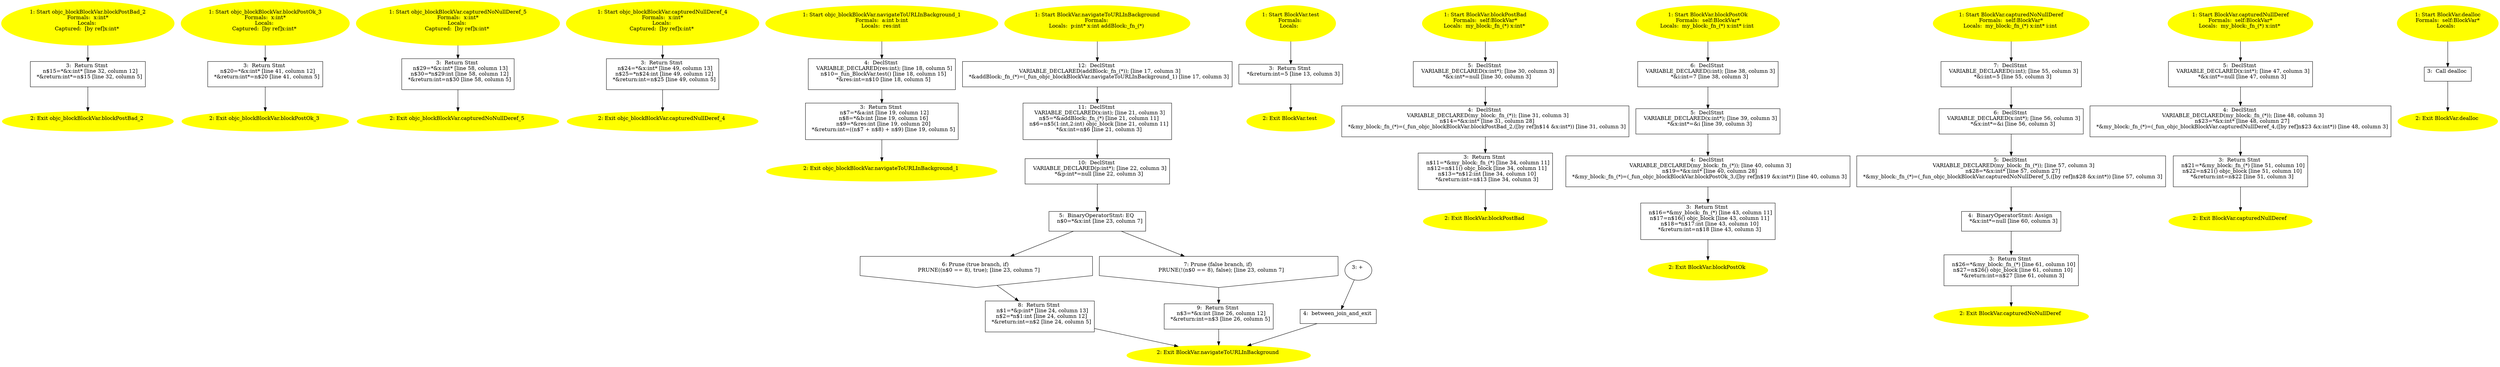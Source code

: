 /* @generated */
digraph cfg {
"objc_blockBlockVar.blockPostBad_2.9b5fc6c216acf1eebade4e80598bd292_1" [label="1: Start objc_blockBlockVar.blockPostBad_2\nFormals:  x:int*\nLocals: \nCaptured:  [by ref]x:int* \n  " color=yellow style=filled]
	

	 "objc_blockBlockVar.blockPostBad_2.9b5fc6c216acf1eebade4e80598bd292_1" -> "objc_blockBlockVar.blockPostBad_2.9b5fc6c216acf1eebade4e80598bd292_3" ;
"objc_blockBlockVar.blockPostBad_2.9b5fc6c216acf1eebade4e80598bd292_2" [label="2: Exit objc_blockBlockVar.blockPostBad_2 \n  " color=yellow style=filled]
	

"objc_blockBlockVar.blockPostBad_2.9b5fc6c216acf1eebade4e80598bd292_3" [label="3:  Return Stmt \n   n$15=*&x:int* [line 32, column 12]\n  *&return:int*=n$15 [line 32, column 5]\n " shape="box"]
	

	 "objc_blockBlockVar.blockPostBad_2.9b5fc6c216acf1eebade4e80598bd292_3" -> "objc_blockBlockVar.blockPostBad_2.9b5fc6c216acf1eebade4e80598bd292_2" ;
"objc_blockBlockVar.blockPostOk_3.860b502fd4305d26ee26104b0e266b62_1" [label="1: Start objc_blockBlockVar.blockPostOk_3\nFormals:  x:int*\nLocals: \nCaptured:  [by ref]x:int* \n  " color=yellow style=filled]
	

	 "objc_blockBlockVar.blockPostOk_3.860b502fd4305d26ee26104b0e266b62_1" -> "objc_blockBlockVar.blockPostOk_3.860b502fd4305d26ee26104b0e266b62_3" ;
"objc_blockBlockVar.blockPostOk_3.860b502fd4305d26ee26104b0e266b62_2" [label="2: Exit objc_blockBlockVar.blockPostOk_3 \n  " color=yellow style=filled]
	

"objc_blockBlockVar.blockPostOk_3.860b502fd4305d26ee26104b0e266b62_3" [label="3:  Return Stmt \n   n$20=*&x:int* [line 41, column 12]\n  *&return:int*=n$20 [line 41, column 5]\n " shape="box"]
	

	 "objc_blockBlockVar.blockPostOk_3.860b502fd4305d26ee26104b0e266b62_3" -> "objc_blockBlockVar.blockPostOk_3.860b502fd4305d26ee26104b0e266b62_2" ;
"objc_blockBlockVar.capturedNoNullDeref_5.05728b28cff98ce99554f69b47154636_1" [label="1: Start objc_blockBlockVar.capturedNoNullDeref_5\nFormals:  x:int*\nLocals: \nCaptured:  [by ref]x:int* \n  " color=yellow style=filled]
	

	 "objc_blockBlockVar.capturedNoNullDeref_5.05728b28cff98ce99554f69b47154636_1" -> "objc_blockBlockVar.capturedNoNullDeref_5.05728b28cff98ce99554f69b47154636_3" ;
"objc_blockBlockVar.capturedNoNullDeref_5.05728b28cff98ce99554f69b47154636_2" [label="2: Exit objc_blockBlockVar.capturedNoNullDeref_5 \n  " color=yellow style=filled]
	

"objc_blockBlockVar.capturedNoNullDeref_5.05728b28cff98ce99554f69b47154636_3" [label="3:  Return Stmt \n   n$29=*&x:int* [line 58, column 13]\n  n$30=*n$29:int [line 58, column 12]\n  *&return:int=n$30 [line 58, column 5]\n " shape="box"]
	

	 "objc_blockBlockVar.capturedNoNullDeref_5.05728b28cff98ce99554f69b47154636_3" -> "objc_blockBlockVar.capturedNoNullDeref_5.05728b28cff98ce99554f69b47154636_2" ;
"objc_blockBlockVar.capturedNullDeref_4.b2398d8a441f4c0e3ff276c92e1e2c2b_1" [label="1: Start objc_blockBlockVar.capturedNullDeref_4\nFormals:  x:int*\nLocals: \nCaptured:  [by ref]x:int* \n  " color=yellow style=filled]
	

	 "objc_blockBlockVar.capturedNullDeref_4.b2398d8a441f4c0e3ff276c92e1e2c2b_1" -> "objc_blockBlockVar.capturedNullDeref_4.b2398d8a441f4c0e3ff276c92e1e2c2b_3" ;
"objc_blockBlockVar.capturedNullDeref_4.b2398d8a441f4c0e3ff276c92e1e2c2b_2" [label="2: Exit objc_blockBlockVar.capturedNullDeref_4 \n  " color=yellow style=filled]
	

"objc_blockBlockVar.capturedNullDeref_4.b2398d8a441f4c0e3ff276c92e1e2c2b_3" [label="3:  Return Stmt \n   n$24=*&x:int* [line 49, column 13]\n  n$25=*n$24:int [line 49, column 12]\n  *&return:int=n$25 [line 49, column 5]\n " shape="box"]
	

	 "objc_blockBlockVar.capturedNullDeref_4.b2398d8a441f4c0e3ff276c92e1e2c2b_3" -> "objc_blockBlockVar.capturedNullDeref_4.b2398d8a441f4c0e3ff276c92e1e2c2b_2" ;
"objc_blockBlockVar.navigateToURLInBackground_1.a224aadacfbc237765d8a94e021a1593_1" [label="1: Start objc_blockBlockVar.navigateToURLInBackground_1\nFormals:  a:int b:int\nLocals:  res:int \n  " color=yellow style=filled]
	

	 "objc_blockBlockVar.navigateToURLInBackground_1.a224aadacfbc237765d8a94e021a1593_1" -> "objc_blockBlockVar.navigateToURLInBackground_1.a224aadacfbc237765d8a94e021a1593_4" ;
"objc_blockBlockVar.navigateToURLInBackground_1.a224aadacfbc237765d8a94e021a1593_2" [label="2: Exit objc_blockBlockVar.navigateToURLInBackground_1 \n  " color=yellow style=filled]
	

"objc_blockBlockVar.navigateToURLInBackground_1.a224aadacfbc237765d8a94e021a1593_3" [label="3:  Return Stmt \n   n$7=*&a:int [line 19, column 12]\n  n$8=*&b:int [line 19, column 16]\n  n$9=*&res:int [line 19, column 20]\n  *&return:int=((n$7 + n$8) + n$9) [line 19, column 5]\n " shape="box"]
	

	 "objc_blockBlockVar.navigateToURLInBackground_1.a224aadacfbc237765d8a94e021a1593_3" -> "objc_blockBlockVar.navigateToURLInBackground_1.a224aadacfbc237765d8a94e021a1593_2" ;
"objc_blockBlockVar.navigateToURLInBackground_1.a224aadacfbc237765d8a94e021a1593_4" [label="4:  DeclStmt \n   VARIABLE_DECLARED(res:int); [line 18, column 5]\n  n$10=_fun_BlockVar.test() [line 18, column 15]\n  *&res:int=n$10 [line 18, column 5]\n " shape="box"]
	

	 "objc_blockBlockVar.navigateToURLInBackground_1.a224aadacfbc237765d8a94e021a1593_4" -> "objc_blockBlockVar.navigateToURLInBackground_1.a224aadacfbc237765d8a94e021a1593_3" ;
"navigateToURLInBackground#BlockVar#class.f4e64a7a224e4dae5096c3b731a4233e_1" [label="1: Start BlockVar.navigateToURLInBackground\nFormals: \nLocals:  p:int* x:int addBlock:_fn_(*) \n  " color=yellow style=filled]
	

	 "navigateToURLInBackground#BlockVar#class.f4e64a7a224e4dae5096c3b731a4233e_1" -> "navigateToURLInBackground#BlockVar#class.f4e64a7a224e4dae5096c3b731a4233e_12" ;
"navigateToURLInBackground#BlockVar#class.f4e64a7a224e4dae5096c3b731a4233e_2" [label="2: Exit BlockVar.navigateToURLInBackground \n  " color=yellow style=filled]
	

"navigateToURLInBackground#BlockVar#class.f4e64a7a224e4dae5096c3b731a4233e_3" [label="3: + \n  " ]
	

	 "navigateToURLInBackground#BlockVar#class.f4e64a7a224e4dae5096c3b731a4233e_3" -> "navigateToURLInBackground#BlockVar#class.f4e64a7a224e4dae5096c3b731a4233e_4" ;
"navigateToURLInBackground#BlockVar#class.f4e64a7a224e4dae5096c3b731a4233e_4" [label="4:  between_join_and_exit \n  " shape="box"]
	

	 "navigateToURLInBackground#BlockVar#class.f4e64a7a224e4dae5096c3b731a4233e_4" -> "navigateToURLInBackground#BlockVar#class.f4e64a7a224e4dae5096c3b731a4233e_2" ;
"navigateToURLInBackground#BlockVar#class.f4e64a7a224e4dae5096c3b731a4233e_5" [label="5:  BinaryOperatorStmt: EQ \n   n$0=*&x:int [line 23, column 7]\n " shape="box"]
	

	 "navigateToURLInBackground#BlockVar#class.f4e64a7a224e4dae5096c3b731a4233e_5" -> "navigateToURLInBackground#BlockVar#class.f4e64a7a224e4dae5096c3b731a4233e_6" ;
	 "navigateToURLInBackground#BlockVar#class.f4e64a7a224e4dae5096c3b731a4233e_5" -> "navigateToURLInBackground#BlockVar#class.f4e64a7a224e4dae5096c3b731a4233e_7" ;
"navigateToURLInBackground#BlockVar#class.f4e64a7a224e4dae5096c3b731a4233e_6" [label="6: Prune (true branch, if) \n   PRUNE((n$0 == 8), true); [line 23, column 7]\n " shape="invhouse"]
	

	 "navigateToURLInBackground#BlockVar#class.f4e64a7a224e4dae5096c3b731a4233e_6" -> "navigateToURLInBackground#BlockVar#class.f4e64a7a224e4dae5096c3b731a4233e_8" ;
"navigateToURLInBackground#BlockVar#class.f4e64a7a224e4dae5096c3b731a4233e_7" [label="7: Prune (false branch, if) \n   PRUNE(!(n$0 == 8), false); [line 23, column 7]\n " shape="invhouse"]
	

	 "navigateToURLInBackground#BlockVar#class.f4e64a7a224e4dae5096c3b731a4233e_7" -> "navigateToURLInBackground#BlockVar#class.f4e64a7a224e4dae5096c3b731a4233e_9" ;
"navigateToURLInBackground#BlockVar#class.f4e64a7a224e4dae5096c3b731a4233e_8" [label="8:  Return Stmt \n   n$1=*&p:int* [line 24, column 13]\n  n$2=*n$1:int [line 24, column 12]\n  *&return:int=n$2 [line 24, column 5]\n " shape="box"]
	

	 "navigateToURLInBackground#BlockVar#class.f4e64a7a224e4dae5096c3b731a4233e_8" -> "navigateToURLInBackground#BlockVar#class.f4e64a7a224e4dae5096c3b731a4233e_2" ;
"navigateToURLInBackground#BlockVar#class.f4e64a7a224e4dae5096c3b731a4233e_9" [label="9:  Return Stmt \n   n$3=*&x:int [line 26, column 12]\n  *&return:int=n$3 [line 26, column 5]\n " shape="box"]
	

	 "navigateToURLInBackground#BlockVar#class.f4e64a7a224e4dae5096c3b731a4233e_9" -> "navigateToURLInBackground#BlockVar#class.f4e64a7a224e4dae5096c3b731a4233e_2" ;
"navigateToURLInBackground#BlockVar#class.f4e64a7a224e4dae5096c3b731a4233e_10" [label="10:  DeclStmt \n   VARIABLE_DECLARED(p:int*); [line 22, column 3]\n  *&p:int*=null [line 22, column 3]\n " shape="box"]
	

	 "navigateToURLInBackground#BlockVar#class.f4e64a7a224e4dae5096c3b731a4233e_10" -> "navigateToURLInBackground#BlockVar#class.f4e64a7a224e4dae5096c3b731a4233e_5" ;
"navigateToURLInBackground#BlockVar#class.f4e64a7a224e4dae5096c3b731a4233e_11" [label="11:  DeclStmt \n   VARIABLE_DECLARED(x:int); [line 21, column 3]\n  n$5=*&addBlock:_fn_(*) [line 21, column 11]\n  n$6=n$5(1:int,2:int) objc_block [line 21, column 11]\n  *&x:int=n$6 [line 21, column 3]\n " shape="box"]
	

	 "navigateToURLInBackground#BlockVar#class.f4e64a7a224e4dae5096c3b731a4233e_11" -> "navigateToURLInBackground#BlockVar#class.f4e64a7a224e4dae5096c3b731a4233e_10" ;
"navigateToURLInBackground#BlockVar#class.f4e64a7a224e4dae5096c3b731a4233e_12" [label="12:  DeclStmt \n   VARIABLE_DECLARED(addBlock:_fn_(*)); [line 17, column 3]\n  *&addBlock:_fn_(*)=(_fun_objc_blockBlockVar.navigateToURLInBackground_1) [line 17, column 3]\n " shape="box"]
	

	 "navigateToURLInBackground#BlockVar#class.f4e64a7a224e4dae5096c3b731a4233e_12" -> "navigateToURLInBackground#BlockVar#class.f4e64a7a224e4dae5096c3b731a4233e_11" ;
"test#BlockVar#class.79d88363beeb921609a605886abe817f_1" [label="1: Start BlockVar.test\nFormals: \nLocals:  \n  " color=yellow style=filled]
	

	 "test#BlockVar#class.79d88363beeb921609a605886abe817f_1" -> "test#BlockVar#class.79d88363beeb921609a605886abe817f_3" ;
"test#BlockVar#class.79d88363beeb921609a605886abe817f_2" [label="2: Exit BlockVar.test \n  " color=yellow style=filled]
	

"test#BlockVar#class.79d88363beeb921609a605886abe817f_3" [label="3:  Return Stmt \n   *&return:int=5 [line 13, column 3]\n " shape="box"]
	

	 "test#BlockVar#class.79d88363beeb921609a605886abe817f_3" -> "test#BlockVar#class.79d88363beeb921609a605886abe817f_2" ;
"blockPostBad#BlockVar#instance.60292f870cad8c1a5cefdbfe4194d6f9_1" [label="1: Start BlockVar.blockPostBad\nFormals:  self:BlockVar*\nLocals:  my_block:_fn_(*) x:int* \n  " color=yellow style=filled]
	

	 "blockPostBad#BlockVar#instance.60292f870cad8c1a5cefdbfe4194d6f9_1" -> "blockPostBad#BlockVar#instance.60292f870cad8c1a5cefdbfe4194d6f9_5" ;
"blockPostBad#BlockVar#instance.60292f870cad8c1a5cefdbfe4194d6f9_2" [label="2: Exit BlockVar.blockPostBad \n  " color=yellow style=filled]
	

"blockPostBad#BlockVar#instance.60292f870cad8c1a5cefdbfe4194d6f9_3" [label="3:  Return Stmt \n   n$11=*&my_block:_fn_(*) [line 34, column 11]\n  n$12=n$11() objc_block [line 34, column 11]\n  n$13=*n$12:int [line 34, column 10]\n  *&return:int=n$13 [line 34, column 3]\n " shape="box"]
	

	 "blockPostBad#BlockVar#instance.60292f870cad8c1a5cefdbfe4194d6f9_3" -> "blockPostBad#BlockVar#instance.60292f870cad8c1a5cefdbfe4194d6f9_2" ;
"blockPostBad#BlockVar#instance.60292f870cad8c1a5cefdbfe4194d6f9_4" [label="4:  DeclStmt \n   VARIABLE_DECLARED(my_block:_fn_(*)); [line 31, column 3]\n  n$14=*&x:int* [line 31, column 28]\n  *&my_block:_fn_(*)=(_fun_objc_blockBlockVar.blockPostBad_2,([by ref]n$14 &x:int*)) [line 31, column 3]\n " shape="box"]
	

	 "blockPostBad#BlockVar#instance.60292f870cad8c1a5cefdbfe4194d6f9_4" -> "blockPostBad#BlockVar#instance.60292f870cad8c1a5cefdbfe4194d6f9_3" ;
"blockPostBad#BlockVar#instance.60292f870cad8c1a5cefdbfe4194d6f9_5" [label="5:  DeclStmt \n   VARIABLE_DECLARED(x:int*); [line 30, column 3]\n  *&x:int*=null [line 30, column 3]\n " shape="box"]
	

	 "blockPostBad#BlockVar#instance.60292f870cad8c1a5cefdbfe4194d6f9_5" -> "blockPostBad#BlockVar#instance.60292f870cad8c1a5cefdbfe4194d6f9_4" ;
"blockPostOk#BlockVar#instance.1bb64a946f8b169b31996644931ed82d_1" [label="1: Start BlockVar.blockPostOk\nFormals:  self:BlockVar*\nLocals:  my_block:_fn_(*) x:int* i:int \n  " color=yellow style=filled]
	

	 "blockPostOk#BlockVar#instance.1bb64a946f8b169b31996644931ed82d_1" -> "blockPostOk#BlockVar#instance.1bb64a946f8b169b31996644931ed82d_6" ;
"blockPostOk#BlockVar#instance.1bb64a946f8b169b31996644931ed82d_2" [label="2: Exit BlockVar.blockPostOk \n  " color=yellow style=filled]
	

"blockPostOk#BlockVar#instance.1bb64a946f8b169b31996644931ed82d_3" [label="3:  Return Stmt \n   n$16=*&my_block:_fn_(*) [line 43, column 11]\n  n$17=n$16() objc_block [line 43, column 11]\n  n$18=*n$17:int [line 43, column 10]\n  *&return:int=n$18 [line 43, column 3]\n " shape="box"]
	

	 "blockPostOk#BlockVar#instance.1bb64a946f8b169b31996644931ed82d_3" -> "blockPostOk#BlockVar#instance.1bb64a946f8b169b31996644931ed82d_2" ;
"blockPostOk#BlockVar#instance.1bb64a946f8b169b31996644931ed82d_4" [label="4:  DeclStmt \n   VARIABLE_DECLARED(my_block:_fn_(*)); [line 40, column 3]\n  n$19=*&x:int* [line 40, column 28]\n  *&my_block:_fn_(*)=(_fun_objc_blockBlockVar.blockPostOk_3,([by ref]n$19 &x:int*)) [line 40, column 3]\n " shape="box"]
	

	 "blockPostOk#BlockVar#instance.1bb64a946f8b169b31996644931ed82d_4" -> "blockPostOk#BlockVar#instance.1bb64a946f8b169b31996644931ed82d_3" ;
"blockPostOk#BlockVar#instance.1bb64a946f8b169b31996644931ed82d_5" [label="5:  DeclStmt \n   VARIABLE_DECLARED(x:int*); [line 39, column 3]\n  *&x:int*=&i [line 39, column 3]\n " shape="box"]
	

	 "blockPostOk#BlockVar#instance.1bb64a946f8b169b31996644931ed82d_5" -> "blockPostOk#BlockVar#instance.1bb64a946f8b169b31996644931ed82d_4" ;
"blockPostOk#BlockVar#instance.1bb64a946f8b169b31996644931ed82d_6" [label="6:  DeclStmt \n   VARIABLE_DECLARED(i:int); [line 38, column 3]\n  *&i:int=7 [line 38, column 3]\n " shape="box"]
	

	 "blockPostOk#BlockVar#instance.1bb64a946f8b169b31996644931ed82d_6" -> "blockPostOk#BlockVar#instance.1bb64a946f8b169b31996644931ed82d_5" ;
"capturedNoNullDeref#BlockVar#instance.ebe646baaabdc58144a5916780ee8c76_1" [label="1: Start BlockVar.capturedNoNullDeref\nFormals:  self:BlockVar*\nLocals:  my_block:_fn_(*) x:int* i:int \n  " color=yellow style=filled]
	

	 "capturedNoNullDeref#BlockVar#instance.ebe646baaabdc58144a5916780ee8c76_1" -> "capturedNoNullDeref#BlockVar#instance.ebe646baaabdc58144a5916780ee8c76_7" ;
"capturedNoNullDeref#BlockVar#instance.ebe646baaabdc58144a5916780ee8c76_2" [label="2: Exit BlockVar.capturedNoNullDeref \n  " color=yellow style=filled]
	

"capturedNoNullDeref#BlockVar#instance.ebe646baaabdc58144a5916780ee8c76_3" [label="3:  Return Stmt \n   n$26=*&my_block:_fn_(*) [line 61, column 10]\n  n$27=n$26() objc_block [line 61, column 10]\n  *&return:int=n$27 [line 61, column 3]\n " shape="box"]
	

	 "capturedNoNullDeref#BlockVar#instance.ebe646baaabdc58144a5916780ee8c76_3" -> "capturedNoNullDeref#BlockVar#instance.ebe646baaabdc58144a5916780ee8c76_2" ;
"capturedNoNullDeref#BlockVar#instance.ebe646baaabdc58144a5916780ee8c76_4" [label="4:  BinaryOperatorStmt: Assign \n   *&x:int*=null [line 60, column 3]\n " shape="box"]
	

	 "capturedNoNullDeref#BlockVar#instance.ebe646baaabdc58144a5916780ee8c76_4" -> "capturedNoNullDeref#BlockVar#instance.ebe646baaabdc58144a5916780ee8c76_3" ;
"capturedNoNullDeref#BlockVar#instance.ebe646baaabdc58144a5916780ee8c76_5" [label="5:  DeclStmt \n   VARIABLE_DECLARED(my_block:_fn_(*)); [line 57, column 3]\n  n$28=*&x:int* [line 57, column 27]\n  *&my_block:_fn_(*)=(_fun_objc_blockBlockVar.capturedNoNullDeref_5,([by ref]n$28 &x:int*)) [line 57, column 3]\n " shape="box"]
	

	 "capturedNoNullDeref#BlockVar#instance.ebe646baaabdc58144a5916780ee8c76_5" -> "capturedNoNullDeref#BlockVar#instance.ebe646baaabdc58144a5916780ee8c76_4" ;
"capturedNoNullDeref#BlockVar#instance.ebe646baaabdc58144a5916780ee8c76_6" [label="6:  DeclStmt \n   VARIABLE_DECLARED(x:int*); [line 56, column 3]\n  *&x:int*=&i [line 56, column 3]\n " shape="box"]
	

	 "capturedNoNullDeref#BlockVar#instance.ebe646baaabdc58144a5916780ee8c76_6" -> "capturedNoNullDeref#BlockVar#instance.ebe646baaabdc58144a5916780ee8c76_5" ;
"capturedNoNullDeref#BlockVar#instance.ebe646baaabdc58144a5916780ee8c76_7" [label="7:  DeclStmt \n   VARIABLE_DECLARED(i:int); [line 55, column 3]\n  *&i:int=5 [line 55, column 3]\n " shape="box"]
	

	 "capturedNoNullDeref#BlockVar#instance.ebe646baaabdc58144a5916780ee8c76_7" -> "capturedNoNullDeref#BlockVar#instance.ebe646baaabdc58144a5916780ee8c76_6" ;
"capturedNullDeref#BlockVar#instance.48c44f7ae26caf7a1ac522523ebac894_1" [label="1: Start BlockVar.capturedNullDeref\nFormals:  self:BlockVar*\nLocals:  my_block:_fn_(*) x:int* \n  " color=yellow style=filled]
	

	 "capturedNullDeref#BlockVar#instance.48c44f7ae26caf7a1ac522523ebac894_1" -> "capturedNullDeref#BlockVar#instance.48c44f7ae26caf7a1ac522523ebac894_5" ;
"capturedNullDeref#BlockVar#instance.48c44f7ae26caf7a1ac522523ebac894_2" [label="2: Exit BlockVar.capturedNullDeref \n  " color=yellow style=filled]
	

"capturedNullDeref#BlockVar#instance.48c44f7ae26caf7a1ac522523ebac894_3" [label="3:  Return Stmt \n   n$21=*&my_block:_fn_(*) [line 51, column 10]\n  n$22=n$21() objc_block [line 51, column 10]\n  *&return:int=n$22 [line 51, column 3]\n " shape="box"]
	

	 "capturedNullDeref#BlockVar#instance.48c44f7ae26caf7a1ac522523ebac894_3" -> "capturedNullDeref#BlockVar#instance.48c44f7ae26caf7a1ac522523ebac894_2" ;
"capturedNullDeref#BlockVar#instance.48c44f7ae26caf7a1ac522523ebac894_4" [label="4:  DeclStmt \n   VARIABLE_DECLARED(my_block:_fn_(*)); [line 48, column 3]\n  n$23=*&x:int* [line 48, column 27]\n  *&my_block:_fn_(*)=(_fun_objc_blockBlockVar.capturedNullDeref_4,([by ref]n$23 &x:int*)) [line 48, column 3]\n " shape="box"]
	

	 "capturedNullDeref#BlockVar#instance.48c44f7ae26caf7a1ac522523ebac894_4" -> "capturedNullDeref#BlockVar#instance.48c44f7ae26caf7a1ac522523ebac894_3" ;
"capturedNullDeref#BlockVar#instance.48c44f7ae26caf7a1ac522523ebac894_5" [label="5:  DeclStmt \n   VARIABLE_DECLARED(x:int*); [line 47, column 3]\n  *&x:int*=null [line 47, column 3]\n " shape="box"]
	

	 "capturedNullDeref#BlockVar#instance.48c44f7ae26caf7a1ac522523ebac894_5" -> "capturedNullDeref#BlockVar#instance.48c44f7ae26caf7a1ac522523ebac894_4" ;
"dealloc#BlockVar#instance.2dd2255ffab933047f591c2d917b519f_1" [label="1: Start BlockVar.dealloc\nFormals:  self:BlockVar*\nLocals:  \n  " color=yellow style=filled]
	

	 "dealloc#BlockVar#instance.2dd2255ffab933047f591c2d917b519f_1" -> "dealloc#BlockVar#instance.2dd2255ffab933047f591c2d917b519f_3" ;
"dealloc#BlockVar#instance.2dd2255ffab933047f591c2d917b519f_2" [label="2: Exit BlockVar.dealloc \n  " color=yellow style=filled]
	

"dealloc#BlockVar#instance.2dd2255ffab933047f591c2d917b519f_3" [label="3:  Call dealloc \n  " shape="box"]
	

	 "dealloc#BlockVar#instance.2dd2255ffab933047f591c2d917b519f_3" -> "dealloc#BlockVar#instance.2dd2255ffab933047f591c2d917b519f_2" ;
}
